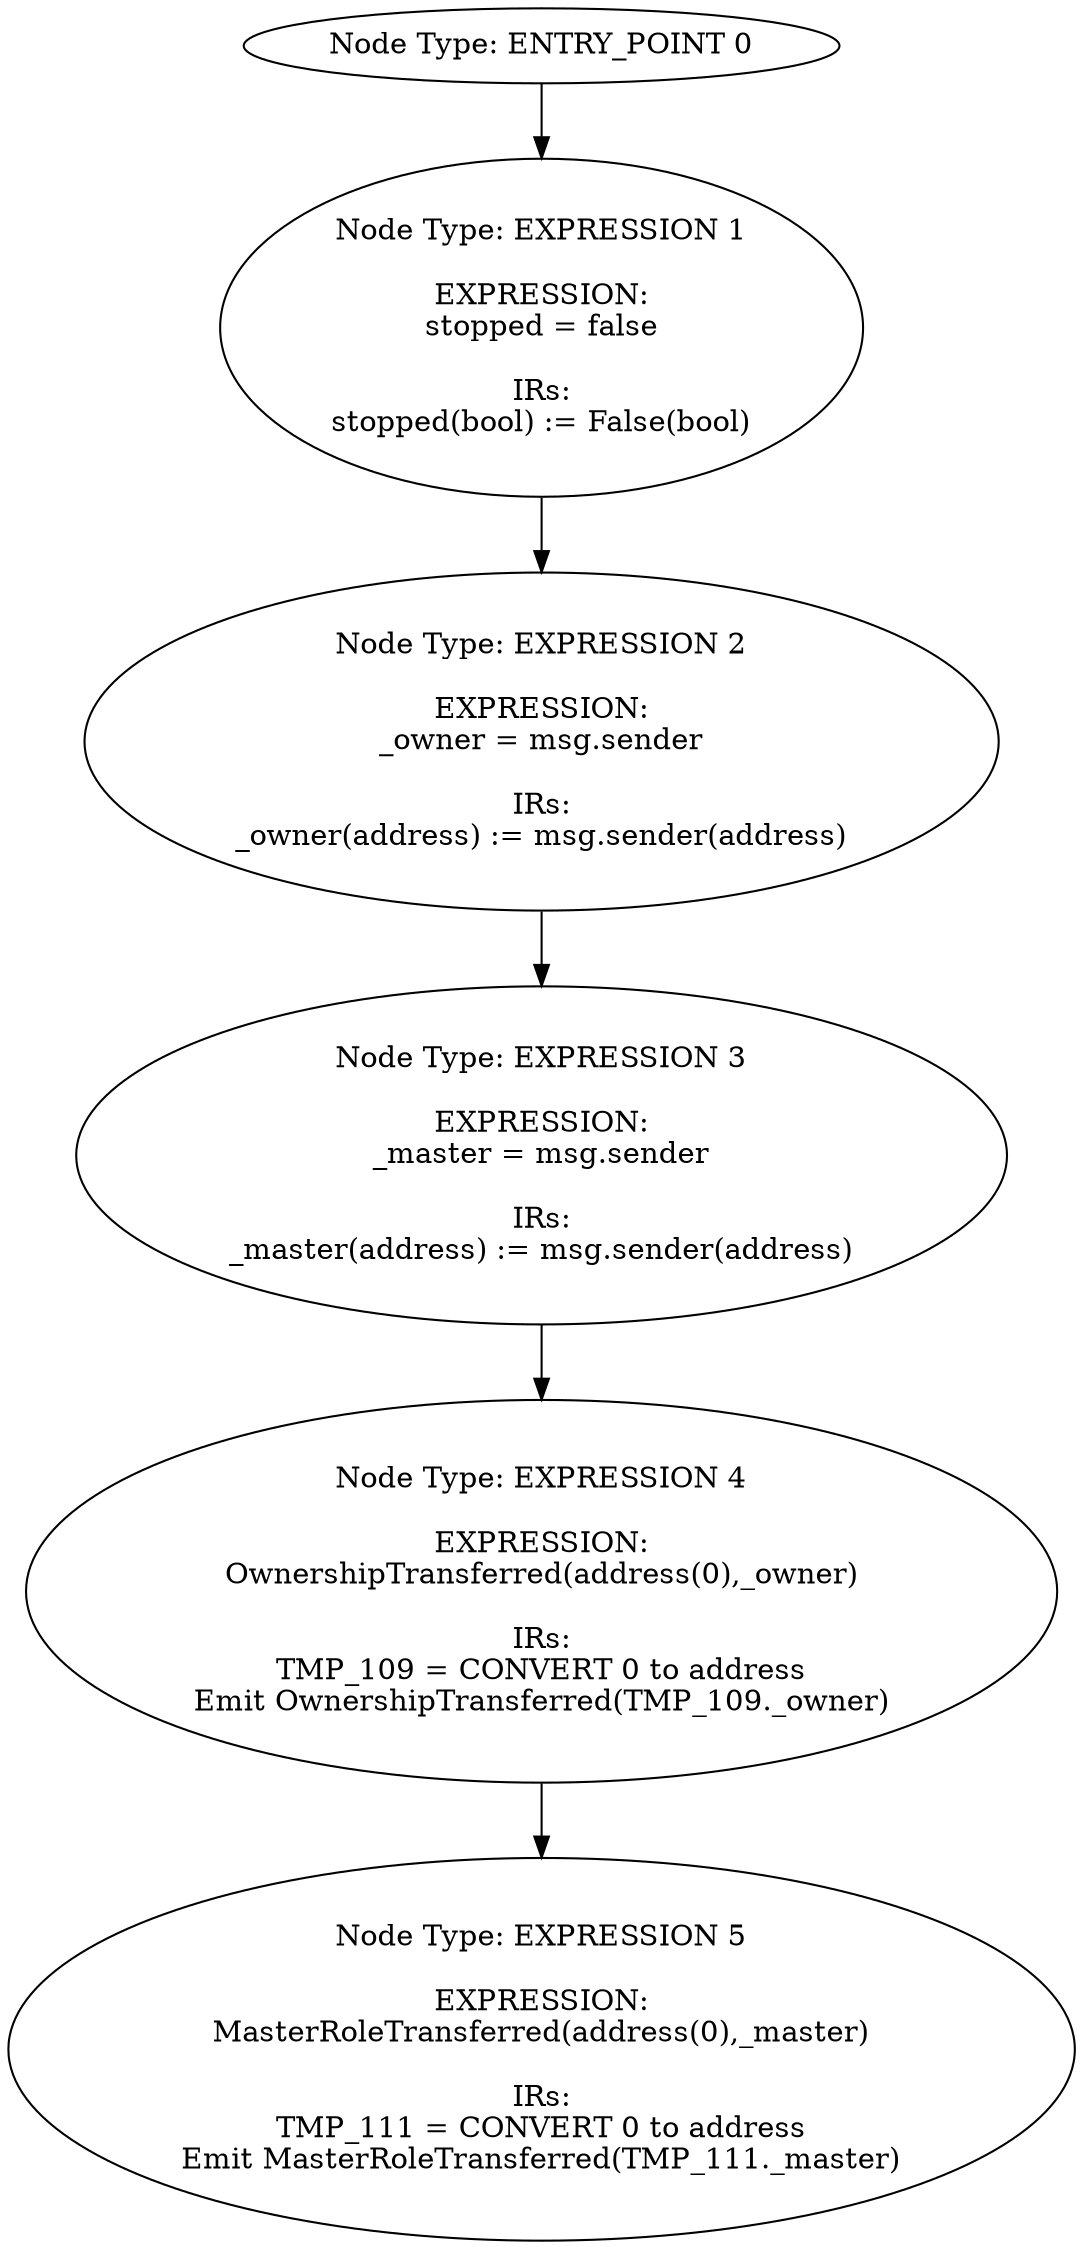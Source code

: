 digraph{
0[label="Node Type: ENTRY_POINT 0
"];
0->1;
1[label="Node Type: EXPRESSION 1

EXPRESSION:
stopped = false

IRs:
stopped(bool) := False(bool)"];
1->2;
2[label="Node Type: EXPRESSION 2

EXPRESSION:
_owner = msg.sender

IRs:
_owner(address) := msg.sender(address)"];
2->3;
3[label="Node Type: EXPRESSION 3

EXPRESSION:
_master = msg.sender

IRs:
_master(address) := msg.sender(address)"];
3->4;
4[label="Node Type: EXPRESSION 4

EXPRESSION:
OwnershipTransferred(address(0),_owner)

IRs:
TMP_109 = CONVERT 0 to address
Emit OwnershipTransferred(TMP_109._owner)"];
4->5;
5[label="Node Type: EXPRESSION 5

EXPRESSION:
MasterRoleTransferred(address(0),_master)

IRs:
TMP_111 = CONVERT 0 to address
Emit MasterRoleTransferred(TMP_111._master)"];
}
